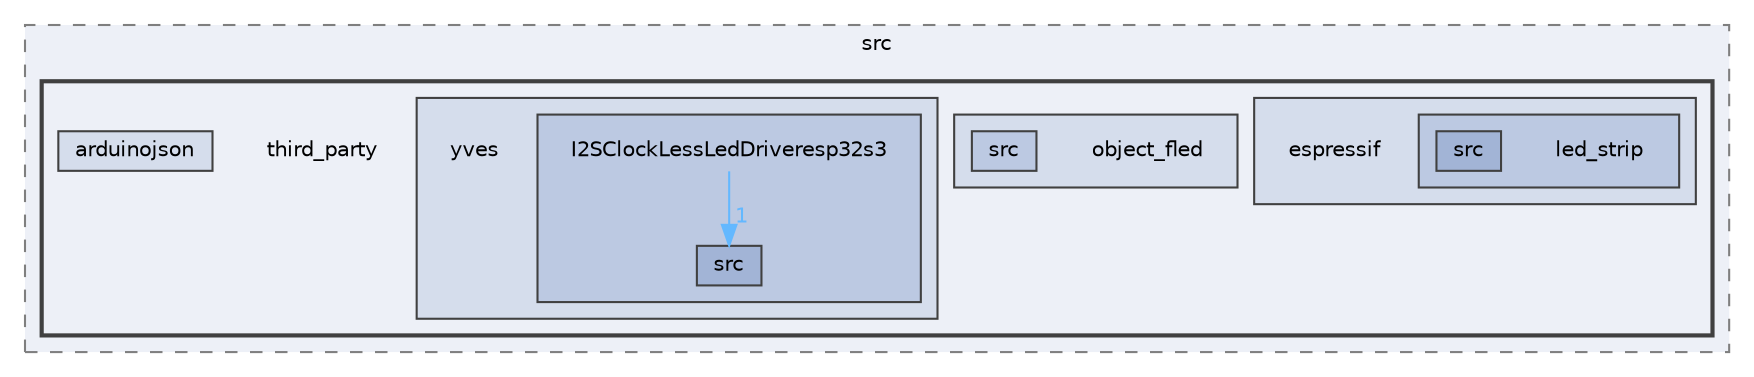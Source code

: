 digraph "FastLED/FastLED/src/third_party"
{
 // LATEX_PDF_SIZE
  bgcolor="transparent";
  edge [fontname=Helvetica,fontsize=10,labelfontname=Helvetica,labelfontsize=10];
  node [fontname=Helvetica,fontsize=10,shape=box,height=0.2,width=0.4];
  compound=true
  subgraph clusterdir_e6a3de723047763e6a27a3cab040759e {
    graph [ bgcolor="#edf0f7", pencolor="grey50", label="src", fontname=Helvetica,fontsize=10 style="filled,dashed", URL="dir_e6a3de723047763e6a27a3cab040759e.html",tooltip=""]
  subgraph clusterdir_9d0fa23a7a2f98bd9032185aa80ef34a {
    graph [ bgcolor="#edf0f7", pencolor="grey25", label="", fontname=Helvetica,fontsize=10 style="filled,bold", URL="dir_9d0fa23a7a2f98bd9032185aa80ef34a.html",tooltip=""]
    dir_9d0fa23a7a2f98bd9032185aa80ef34a [shape=plaintext, label="third_party"];
  dir_13a9020ab3ae8de7cbe69efd4054ce53 [label="arduinojson", fillcolor="#d5ddec", color="grey25", style="filled", URL="dir_13a9020ab3ae8de7cbe69efd4054ce53.html",tooltip=""];
  subgraph clusterdir_dc36e2e124ce0bd2b94dabb03c86055d {
    graph [ bgcolor="#d5ddec", pencolor="grey25", label="", fontname=Helvetica,fontsize=10 style="filled", URL="dir_dc36e2e124ce0bd2b94dabb03c86055d.html",tooltip=""]
    dir_dc36e2e124ce0bd2b94dabb03c86055d [shape=plaintext, label="espressif"];
  subgraph clusterdir_401aa90521845be4803c506c72b30271 {
    graph [ bgcolor="#bcc9e2", pencolor="grey25", label="", fontname=Helvetica,fontsize=10 style="filled", URL="dir_401aa90521845be4803c506c72b30271.html",tooltip=""]
    dir_401aa90521845be4803c506c72b30271 [shape=plaintext, label="led_strip"];
  dir_670ef1823bc703ab7f7b0de4b7e437a5 [label="src", fillcolor="#a2b4d6", color="grey25", style="filled", URL="dir_670ef1823bc703ab7f7b0de4b7e437a5.html",tooltip=""];
  }
  }
  subgraph clusterdir_70dd01fb01ea0b501914ae65736dfb5d {
    graph [ bgcolor="#d5ddec", pencolor="grey25", label="", fontname=Helvetica,fontsize=10 style="filled", URL="dir_70dd01fb01ea0b501914ae65736dfb5d.html",tooltip=""]
    dir_70dd01fb01ea0b501914ae65736dfb5d [shape=plaintext, label="object_fled"];
  dir_215a8fd1c8a82d6b0b0f37592207b246 [label="src", fillcolor="#bcc9e2", color="grey25", style="filled", URL="dir_215a8fd1c8a82d6b0b0f37592207b246.html",tooltip=""];
  }
  subgraph clusterdir_f4ce0a16aa97ef601611f2292e87c3d5 {
    graph [ bgcolor="#d5ddec", pencolor="grey25", label="", fontname=Helvetica,fontsize=10 style="filled", URL="dir_f4ce0a16aa97ef601611f2292e87c3d5.html",tooltip=""]
    dir_f4ce0a16aa97ef601611f2292e87c3d5 [shape=plaintext, label="yves"];
  subgraph clusterdir_1f74f34d2da424724a4f2dbe70129435 {
    graph [ bgcolor="#bcc9e2", pencolor="grey25", label="", fontname=Helvetica,fontsize=10 style="filled", URL="dir_1f74f34d2da424724a4f2dbe70129435.html",tooltip=""]
    dir_1f74f34d2da424724a4f2dbe70129435 [shape=plaintext, label="I2SClockLessLedDriveresp32s3"];
  dir_08bd7f83c868e0aef3d847295abbeae6 [label="src", fillcolor="#a2b4d6", color="grey25", style="filled", URL="dir_08bd7f83c868e0aef3d847295abbeae6.html",tooltip=""];
  }
  }
  }
  }
  dir_1f74f34d2da424724a4f2dbe70129435->dir_08bd7f83c868e0aef3d847295abbeae6 [headlabel="1", labeldistance=1.5 headhref="dir_000046_000078.html" href="dir_000046_000078.html" color="steelblue1" fontcolor="steelblue1"];
}
